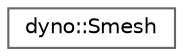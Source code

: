 digraph "Graphical Class Hierarchy"
{
 // LATEX_PDF_SIZE
  bgcolor="transparent";
  edge [fontname=Helvetica,fontsize=10,labelfontname=Helvetica,labelfontsize=10];
  node [fontname=Helvetica,fontsize=10,shape=box,height=0.2,width=0.4];
  rankdir="LR";
  Node0 [id="Node000000",label="dyno::Smesh",height=0.2,width=0.4,color="grey40", fillcolor="white", style="filled",URL="$classdyno_1_1_smesh.html",tooltip=" "];
}
